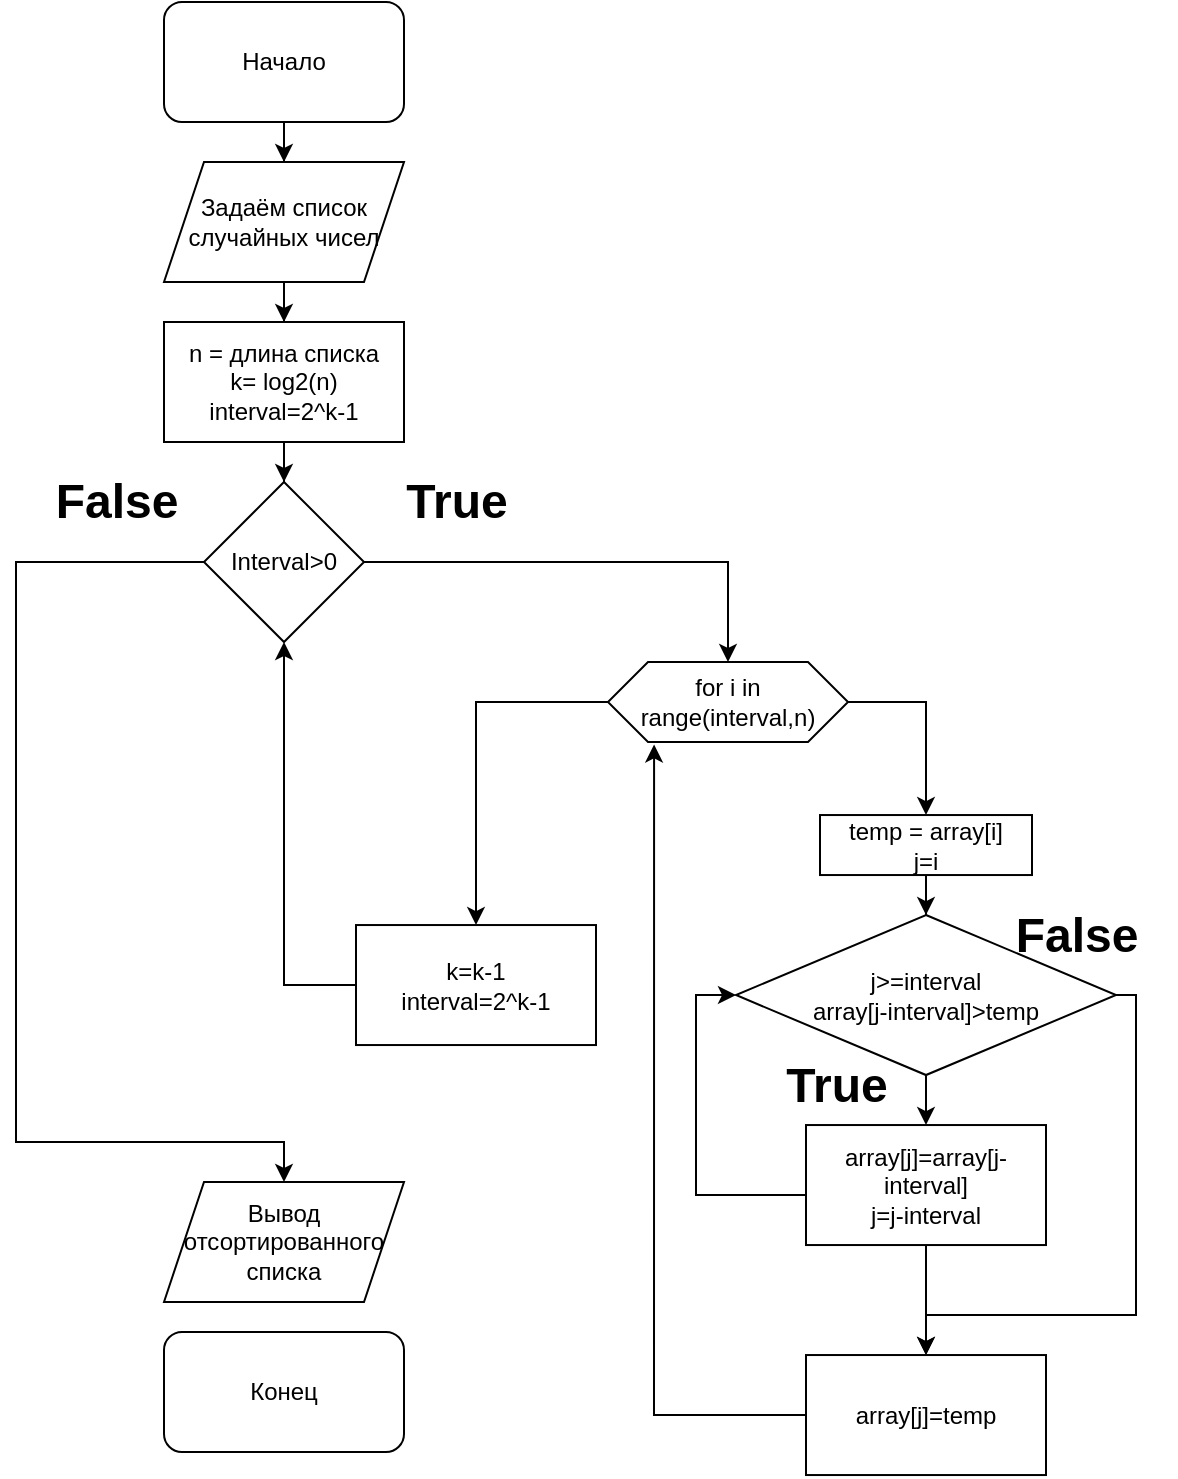 <mxfile version="20.0.1" type="github">
  <diagram id="RLECzKg3nLxEli3v2TiO" name="Page-1">
    <mxGraphModel dx="657" dy="944" grid="1" gridSize="10" guides="1" tooltips="1" connect="1" arrows="1" fold="1" page="1" pageScale="1" pageWidth="827" pageHeight="1169" math="0" shadow="0">
      <root>
        <mxCell id="0" />
        <mxCell id="1" parent="0" />
        <mxCell id="inaau2ggqjKVtMxQnI4S-4" style="edgeStyle=orthogonalEdgeStyle;rounded=0;orthogonalLoop=1;jettySize=auto;html=1;entryX=0.5;entryY=0;entryDx=0;entryDy=0;" edge="1" parent="1" source="inaau2ggqjKVtMxQnI4S-1" target="inaau2ggqjKVtMxQnI4S-3">
          <mxGeometry relative="1" as="geometry" />
        </mxCell>
        <mxCell id="inaau2ggqjKVtMxQnI4S-1" value="Начало" style="rounded=1;whiteSpace=wrap;html=1;" vertex="1" parent="1">
          <mxGeometry x="194" y="40" width="120" height="60" as="geometry" />
        </mxCell>
        <mxCell id="inaau2ggqjKVtMxQnI4S-2" value="Конец" style="rounded=1;whiteSpace=wrap;html=1;" vertex="1" parent="1">
          <mxGeometry x="194" y="705" width="120" height="60" as="geometry" />
        </mxCell>
        <mxCell id="inaau2ggqjKVtMxQnI4S-6" style="edgeStyle=orthogonalEdgeStyle;rounded=0;orthogonalLoop=1;jettySize=auto;html=1;entryX=0.5;entryY=0;entryDx=0;entryDy=0;" edge="1" parent="1" source="inaau2ggqjKVtMxQnI4S-3" target="inaau2ggqjKVtMxQnI4S-5">
          <mxGeometry relative="1" as="geometry" />
        </mxCell>
        <mxCell id="inaau2ggqjKVtMxQnI4S-3" value="Задаём список случайных чисел" style="shape=parallelogram;perimeter=parallelogramPerimeter;whiteSpace=wrap;html=1;fixedSize=1;" vertex="1" parent="1">
          <mxGeometry x="194" y="120" width="120" height="60" as="geometry" />
        </mxCell>
        <mxCell id="inaau2ggqjKVtMxQnI4S-8" style="edgeStyle=orthogonalEdgeStyle;rounded=0;orthogonalLoop=1;jettySize=auto;html=1;entryX=0.5;entryY=0;entryDx=0;entryDy=0;" edge="1" parent="1" source="inaau2ggqjKVtMxQnI4S-5" target="inaau2ggqjKVtMxQnI4S-7">
          <mxGeometry relative="1" as="geometry" />
        </mxCell>
        <mxCell id="inaau2ggqjKVtMxQnI4S-5" value="n = длина списка&lt;br&gt;k= log2(n)&lt;br&gt;interval=2^k-1" style="rounded=0;whiteSpace=wrap;html=1;" vertex="1" parent="1">
          <mxGeometry x="194" y="200" width="120" height="60" as="geometry" />
        </mxCell>
        <mxCell id="inaau2ggqjKVtMxQnI4S-10" style="edgeStyle=orthogonalEdgeStyle;rounded=0;orthogonalLoop=1;jettySize=auto;html=1;" edge="1" parent="1" source="inaau2ggqjKVtMxQnI4S-7" target="inaau2ggqjKVtMxQnI4S-9">
          <mxGeometry relative="1" as="geometry">
            <Array as="points">
              <mxPoint x="120" y="320" />
              <mxPoint x="120" y="610" />
              <mxPoint x="254" y="610" />
            </Array>
          </mxGeometry>
        </mxCell>
        <mxCell id="inaau2ggqjKVtMxQnI4S-13" style="edgeStyle=orthogonalEdgeStyle;rounded=0;orthogonalLoop=1;jettySize=auto;html=1;entryX=0.5;entryY=0;entryDx=0;entryDy=0;" edge="1" parent="1" source="inaau2ggqjKVtMxQnI4S-7" target="inaau2ggqjKVtMxQnI4S-12">
          <mxGeometry relative="1" as="geometry" />
        </mxCell>
        <mxCell id="inaau2ggqjKVtMxQnI4S-7" value="Interval&amp;gt;0" style="rhombus;whiteSpace=wrap;html=1;" vertex="1" parent="1">
          <mxGeometry x="214" y="280" width="80" height="80" as="geometry" />
        </mxCell>
        <mxCell id="inaau2ggqjKVtMxQnI4S-9" value="Вывод отсортированного списка" style="shape=parallelogram;perimeter=parallelogramPerimeter;whiteSpace=wrap;html=1;fixedSize=1;" vertex="1" parent="1">
          <mxGeometry x="194" y="630" width="120" height="60" as="geometry" />
        </mxCell>
        <mxCell id="inaau2ggqjKVtMxQnI4S-11" value="False" style="text;strokeColor=none;fillColor=none;html=1;fontSize=24;fontStyle=1;verticalAlign=middle;align=center;" vertex="1" parent="1">
          <mxGeometry x="120" y="270" width="100" height="40" as="geometry" />
        </mxCell>
        <mxCell id="inaau2ggqjKVtMxQnI4S-30" style="edgeStyle=orthogonalEdgeStyle;rounded=0;orthogonalLoop=1;jettySize=auto;html=1;" edge="1" parent="1" source="inaau2ggqjKVtMxQnI4S-12" target="inaau2ggqjKVtMxQnI4S-15">
          <mxGeometry relative="1" as="geometry">
            <Array as="points">
              <mxPoint x="575" y="390" />
            </Array>
          </mxGeometry>
        </mxCell>
        <mxCell id="inaau2ggqjKVtMxQnI4S-32" style="edgeStyle=orthogonalEdgeStyle;rounded=0;orthogonalLoop=1;jettySize=auto;html=1;entryX=0.5;entryY=0;entryDx=0;entryDy=0;" edge="1" parent="1" source="inaau2ggqjKVtMxQnI4S-12" target="inaau2ggqjKVtMxQnI4S-28">
          <mxGeometry relative="1" as="geometry" />
        </mxCell>
        <mxCell id="inaau2ggqjKVtMxQnI4S-12" value="for i in range(interval,n)" style="shape=hexagon;perimeter=hexagonPerimeter2;whiteSpace=wrap;html=1;fixedSize=1;" vertex="1" parent="1">
          <mxGeometry x="416" y="370" width="120" height="40" as="geometry" />
        </mxCell>
        <mxCell id="inaau2ggqjKVtMxQnI4S-14" value="True" style="text;strokeColor=none;fillColor=none;html=1;fontSize=24;fontStyle=1;verticalAlign=middle;align=center;" vertex="1" parent="1">
          <mxGeometry x="290" y="270" width="100" height="40" as="geometry" />
        </mxCell>
        <mxCell id="inaau2ggqjKVtMxQnI4S-18" style="edgeStyle=orthogonalEdgeStyle;rounded=0;orthogonalLoop=1;jettySize=auto;html=1;entryX=0.5;entryY=0;entryDx=0;entryDy=0;" edge="1" parent="1" source="inaau2ggqjKVtMxQnI4S-15" target="inaau2ggqjKVtMxQnI4S-17">
          <mxGeometry relative="1" as="geometry" />
        </mxCell>
        <mxCell id="inaau2ggqjKVtMxQnI4S-15" value="temp = array[i]&lt;br&gt;j=i" style="rounded=0;whiteSpace=wrap;html=1;" vertex="1" parent="1">
          <mxGeometry x="522" y="446.52" width="106" height="30" as="geometry" />
        </mxCell>
        <mxCell id="inaau2ggqjKVtMxQnI4S-20" style="edgeStyle=orthogonalEdgeStyle;rounded=0;orthogonalLoop=1;jettySize=auto;html=1;" edge="1" parent="1" source="inaau2ggqjKVtMxQnI4S-17" target="inaau2ggqjKVtMxQnI4S-19">
          <mxGeometry relative="1" as="geometry" />
        </mxCell>
        <mxCell id="inaau2ggqjKVtMxQnI4S-22" style="edgeStyle=orthogonalEdgeStyle;rounded=0;orthogonalLoop=1;jettySize=auto;html=1;" edge="1" parent="1" source="inaau2ggqjKVtMxQnI4S-17" target="inaau2ggqjKVtMxQnI4S-21">
          <mxGeometry relative="1" as="geometry">
            <Array as="points">
              <mxPoint x="680" y="536.52" />
              <mxPoint x="680" y="696.52" />
              <mxPoint x="575" y="696.52" />
            </Array>
          </mxGeometry>
        </mxCell>
        <mxCell id="inaau2ggqjKVtMxQnI4S-17" value="j&amp;gt;=interval&lt;br&gt;array[j-interval]&amp;gt;temp" style="rhombus;whiteSpace=wrap;html=1;" vertex="1" parent="1">
          <mxGeometry x="480" y="496.52" width="190" height="80" as="geometry" />
        </mxCell>
        <mxCell id="inaau2ggqjKVtMxQnI4S-23" style="edgeStyle=orthogonalEdgeStyle;rounded=0;orthogonalLoop=1;jettySize=auto;html=1;entryX=0.5;entryY=0;entryDx=0;entryDy=0;" edge="1" parent="1" source="inaau2ggqjKVtMxQnI4S-19" target="inaau2ggqjKVtMxQnI4S-21">
          <mxGeometry relative="1" as="geometry" />
        </mxCell>
        <mxCell id="inaau2ggqjKVtMxQnI4S-26" style="edgeStyle=orthogonalEdgeStyle;rounded=0;orthogonalLoop=1;jettySize=auto;html=1;entryX=0;entryY=0.5;entryDx=0;entryDy=0;" edge="1" parent="1" source="inaau2ggqjKVtMxQnI4S-19" target="inaau2ggqjKVtMxQnI4S-17">
          <mxGeometry relative="1" as="geometry">
            <Array as="points">
              <mxPoint x="460" y="636.52" />
              <mxPoint x="460" y="536.52" />
            </Array>
          </mxGeometry>
        </mxCell>
        <mxCell id="inaau2ggqjKVtMxQnI4S-19" value="array[j]=array[j-interval]&lt;br&gt;j=j-interval" style="rounded=0;whiteSpace=wrap;html=1;" vertex="1" parent="1">
          <mxGeometry x="515" y="601.52" width="120" height="60" as="geometry" />
        </mxCell>
        <mxCell id="inaau2ggqjKVtMxQnI4S-31" style="edgeStyle=orthogonalEdgeStyle;rounded=0;orthogonalLoop=1;jettySize=auto;html=1;entryX=0.192;entryY=1.03;entryDx=0;entryDy=0;entryPerimeter=0;" edge="1" parent="1" source="inaau2ggqjKVtMxQnI4S-21" target="inaau2ggqjKVtMxQnI4S-12">
          <mxGeometry relative="1" as="geometry">
            <Array as="points">
              <mxPoint x="439" y="747" />
            </Array>
          </mxGeometry>
        </mxCell>
        <mxCell id="inaau2ggqjKVtMxQnI4S-21" value="array[j]=temp" style="rounded=0;whiteSpace=wrap;html=1;" vertex="1" parent="1">
          <mxGeometry x="515" y="716.52" width="120" height="60" as="geometry" />
        </mxCell>
        <mxCell id="inaau2ggqjKVtMxQnI4S-24" value="True" style="text;strokeColor=none;fillColor=none;html=1;fontSize=24;fontStyle=1;verticalAlign=middle;align=center;" vertex="1" parent="1">
          <mxGeometry x="480" y="561.52" width="100" height="40" as="geometry" />
        </mxCell>
        <mxCell id="inaau2ggqjKVtMxQnI4S-25" value="False" style="text;strokeColor=none;fillColor=none;html=1;fontSize=24;fontStyle=1;verticalAlign=middle;align=center;" vertex="1" parent="1">
          <mxGeometry x="600" y="486.52" width="100" height="40" as="geometry" />
        </mxCell>
        <mxCell id="inaau2ggqjKVtMxQnI4S-33" style="edgeStyle=orthogonalEdgeStyle;rounded=0;orthogonalLoop=1;jettySize=auto;html=1;entryX=0.5;entryY=1;entryDx=0;entryDy=0;" edge="1" parent="1" source="inaau2ggqjKVtMxQnI4S-28" target="inaau2ggqjKVtMxQnI4S-7">
          <mxGeometry relative="1" as="geometry">
            <Array as="points">
              <mxPoint x="254" y="531" />
            </Array>
          </mxGeometry>
        </mxCell>
        <mxCell id="inaau2ggqjKVtMxQnI4S-28" value="k=k-1&lt;br&gt;interval=2^k-1" style="rounded=0;whiteSpace=wrap;html=1;" vertex="1" parent="1">
          <mxGeometry x="290" y="501.52" width="120" height="60" as="geometry" />
        </mxCell>
      </root>
    </mxGraphModel>
  </diagram>
</mxfile>
